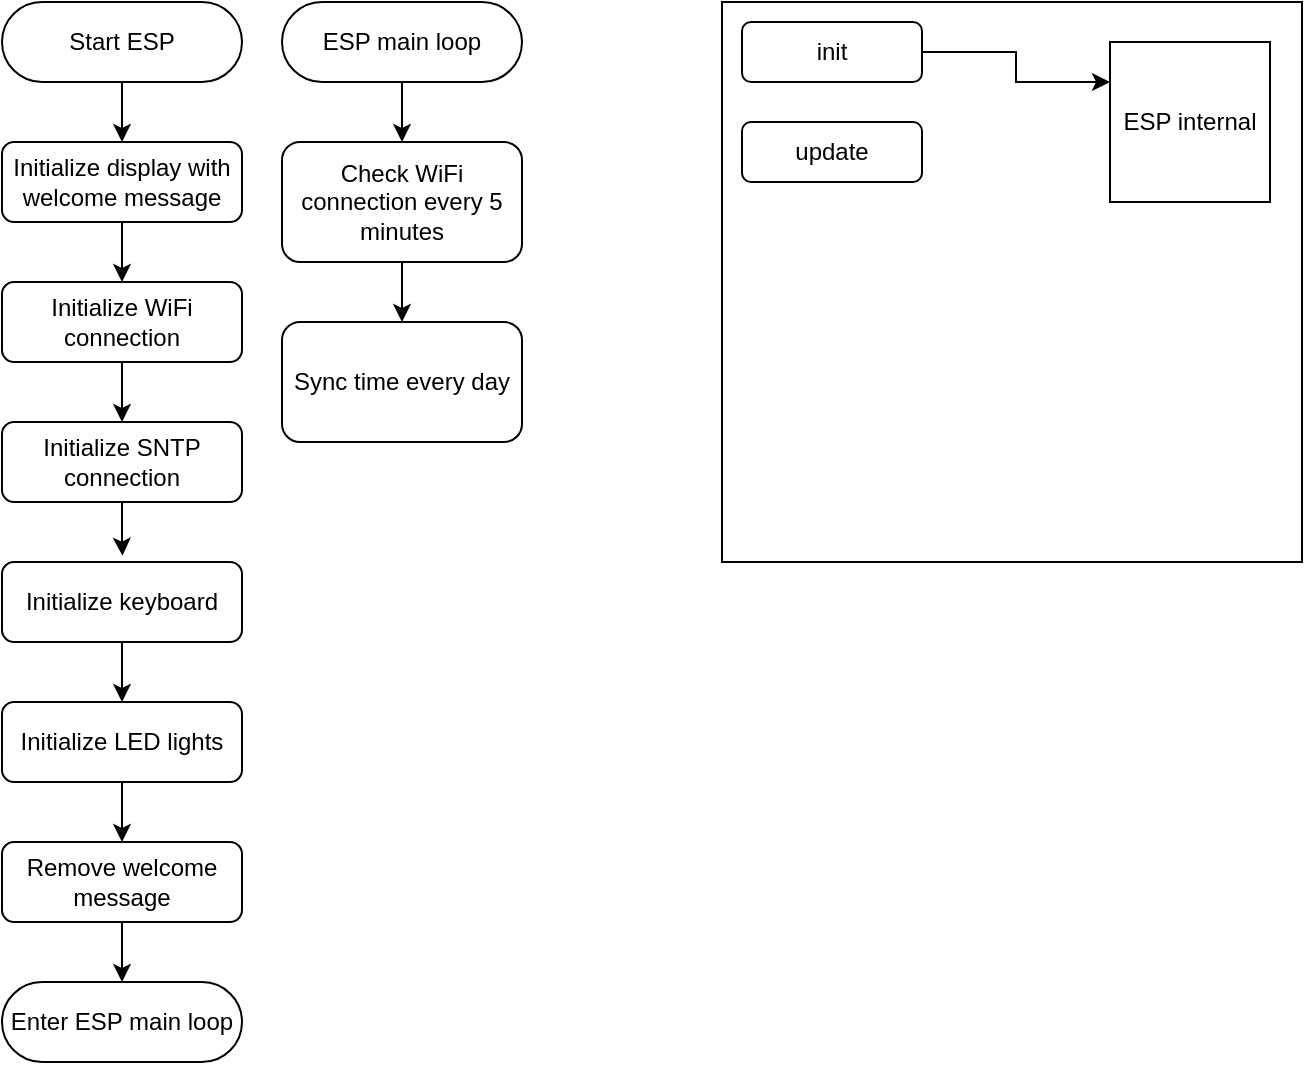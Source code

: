 <mxfile version="24.7.8">
  <diagram id="C5RBs43oDa-KdzZeNtuy" name="Page-1">
    <mxGraphModel dx="1107" dy="758" grid="1" gridSize="10" guides="1" tooltips="1" connect="1" arrows="1" fold="1" page="1" pageScale="1" pageWidth="827" pageHeight="1169" math="0" shadow="0">
      <root>
        <mxCell id="WIyWlLk6GJQsqaUBKTNV-0" />
        <mxCell id="WIyWlLk6GJQsqaUBKTNV-1" parent="WIyWlLk6GJQsqaUBKTNV-0" />
        <mxCell id="xErzYOFWVF3ollnnwEWR-6" style="edgeStyle=orthogonalEdgeStyle;rounded=0;orthogonalLoop=1;jettySize=auto;html=1;entryX=0.5;entryY=0;entryDx=0;entryDy=0;" edge="1" parent="WIyWlLk6GJQsqaUBKTNV-1" source="WIyWlLk6GJQsqaUBKTNV-3" target="xErzYOFWVF3ollnnwEWR-5">
          <mxGeometry relative="1" as="geometry" />
        </mxCell>
        <mxCell id="WIyWlLk6GJQsqaUBKTNV-3" value="Start ESP" style="rounded=1;whiteSpace=wrap;html=1;fontSize=12;glass=0;strokeWidth=1;shadow=0;arcSize=50;" parent="WIyWlLk6GJQsqaUBKTNV-1" vertex="1">
          <mxGeometry x="20" y="20" width="120" height="40" as="geometry" />
        </mxCell>
        <mxCell id="xErzYOFWVF3ollnnwEWR-3" style="edgeStyle=orthogonalEdgeStyle;rounded=0;orthogonalLoop=1;jettySize=auto;html=1;entryX=0.5;entryY=0;entryDx=0;entryDy=0;" edge="1" parent="WIyWlLk6GJQsqaUBKTNV-1" source="WIyWlLk6GJQsqaUBKTNV-7" target="xErzYOFWVF3ollnnwEWR-1">
          <mxGeometry relative="1" as="geometry" />
        </mxCell>
        <mxCell id="WIyWlLk6GJQsqaUBKTNV-7" value="Initialize WiFi connection" style="rounded=1;whiteSpace=wrap;html=1;fontSize=12;glass=0;strokeWidth=1;shadow=0;" parent="WIyWlLk6GJQsqaUBKTNV-1" vertex="1">
          <mxGeometry x="20" y="160" width="120" height="40" as="geometry" />
        </mxCell>
        <mxCell id="xErzYOFWVF3ollnnwEWR-1" value="Initialize SNTP connection" style="rounded=1;whiteSpace=wrap;html=1;fontSize=12;glass=0;strokeWidth=1;shadow=0;" vertex="1" parent="WIyWlLk6GJQsqaUBKTNV-1">
          <mxGeometry x="20" y="230" width="120" height="40" as="geometry" />
        </mxCell>
        <mxCell id="xErzYOFWVF3ollnnwEWR-9" style="edgeStyle=orthogonalEdgeStyle;rounded=0;orthogonalLoop=1;jettySize=auto;html=1;entryX=0.5;entryY=0;entryDx=0;entryDy=0;" edge="1" parent="WIyWlLk6GJQsqaUBKTNV-1" source="xErzYOFWVF3ollnnwEWR-2" target="xErzYOFWVF3ollnnwEWR-8">
          <mxGeometry relative="1" as="geometry" />
        </mxCell>
        <mxCell id="xErzYOFWVF3ollnnwEWR-2" value="Initialize keyboard" style="rounded=1;whiteSpace=wrap;html=1;fontSize=12;glass=0;strokeWidth=1;shadow=0;" vertex="1" parent="WIyWlLk6GJQsqaUBKTNV-1">
          <mxGeometry x="20" y="300" width="120" height="40" as="geometry" />
        </mxCell>
        <mxCell id="xErzYOFWVF3ollnnwEWR-4" style="edgeStyle=orthogonalEdgeStyle;rounded=0;orthogonalLoop=1;jettySize=auto;html=1;entryX=0.502;entryY=-0.079;entryDx=0;entryDy=0;entryPerimeter=0;" edge="1" parent="WIyWlLk6GJQsqaUBKTNV-1" source="xErzYOFWVF3ollnnwEWR-1" target="xErzYOFWVF3ollnnwEWR-2">
          <mxGeometry relative="1" as="geometry" />
        </mxCell>
        <mxCell id="xErzYOFWVF3ollnnwEWR-7" style="edgeStyle=orthogonalEdgeStyle;rounded=0;orthogonalLoop=1;jettySize=auto;html=1;entryX=0.5;entryY=0;entryDx=0;entryDy=0;" edge="1" parent="WIyWlLk6GJQsqaUBKTNV-1" source="xErzYOFWVF3ollnnwEWR-5" target="WIyWlLk6GJQsqaUBKTNV-7">
          <mxGeometry relative="1" as="geometry" />
        </mxCell>
        <mxCell id="xErzYOFWVF3ollnnwEWR-5" value="Initialize display with welcome message" style="rounded=1;whiteSpace=wrap;html=1;fontSize=12;glass=0;strokeWidth=1;shadow=0;" vertex="1" parent="WIyWlLk6GJQsqaUBKTNV-1">
          <mxGeometry x="20" y="90" width="120" height="40" as="geometry" />
        </mxCell>
        <mxCell id="xErzYOFWVF3ollnnwEWR-11" style="edgeStyle=orthogonalEdgeStyle;rounded=0;orthogonalLoop=1;jettySize=auto;html=1;entryX=0.5;entryY=0;entryDx=0;entryDy=0;" edge="1" parent="WIyWlLk6GJQsqaUBKTNV-1" source="xErzYOFWVF3ollnnwEWR-8" target="xErzYOFWVF3ollnnwEWR-10">
          <mxGeometry relative="1" as="geometry" />
        </mxCell>
        <mxCell id="xErzYOFWVF3ollnnwEWR-8" value="Initialize LED lights" style="rounded=1;whiteSpace=wrap;html=1;fontSize=12;glass=0;strokeWidth=1;shadow=0;" vertex="1" parent="WIyWlLk6GJQsqaUBKTNV-1">
          <mxGeometry x="20" y="370" width="120" height="40" as="geometry" />
        </mxCell>
        <mxCell id="xErzYOFWVF3ollnnwEWR-22" style="edgeStyle=orthogonalEdgeStyle;rounded=0;orthogonalLoop=1;jettySize=auto;html=1;" edge="1" parent="WIyWlLk6GJQsqaUBKTNV-1" source="xErzYOFWVF3ollnnwEWR-10" target="xErzYOFWVF3ollnnwEWR-21">
          <mxGeometry relative="1" as="geometry" />
        </mxCell>
        <mxCell id="xErzYOFWVF3ollnnwEWR-10" value="Remove welcome message" style="rounded=1;whiteSpace=wrap;html=1;fontSize=12;glass=0;strokeWidth=1;shadow=0;" vertex="1" parent="WIyWlLk6GJQsqaUBKTNV-1">
          <mxGeometry x="20" y="440" width="120" height="40" as="geometry" />
        </mxCell>
        <mxCell id="xErzYOFWVF3ollnnwEWR-15" value="" style="rounded=0;whiteSpace=wrap;html=1;" vertex="1" parent="WIyWlLk6GJQsqaUBKTNV-1">
          <mxGeometry x="380" y="20" width="290" height="280" as="geometry" />
        </mxCell>
        <mxCell id="xErzYOFWVF3ollnnwEWR-19" style="edgeStyle=orthogonalEdgeStyle;rounded=0;orthogonalLoop=1;jettySize=auto;html=1;entryX=0;entryY=0.25;entryDx=0;entryDy=0;" edge="1" parent="WIyWlLk6GJQsqaUBKTNV-1" source="xErzYOFWVF3ollnnwEWR-16" target="xErzYOFWVF3ollnnwEWR-17">
          <mxGeometry relative="1" as="geometry" />
        </mxCell>
        <mxCell id="xErzYOFWVF3ollnnwEWR-16" value="init" style="rounded=1;whiteSpace=wrap;html=1;fontSize=12;glass=0;strokeWidth=1;shadow=0;" vertex="1" parent="WIyWlLk6GJQsqaUBKTNV-1">
          <mxGeometry x="390" y="30" width="90" height="30" as="geometry" />
        </mxCell>
        <mxCell id="xErzYOFWVF3ollnnwEWR-17" value="ESP internal" style="whiteSpace=wrap;html=1;aspect=fixed;" vertex="1" parent="WIyWlLk6GJQsqaUBKTNV-1">
          <mxGeometry x="574" y="40" width="80" height="80" as="geometry" />
        </mxCell>
        <mxCell id="xErzYOFWVF3ollnnwEWR-20" value="update" style="rounded=1;whiteSpace=wrap;html=1;fontSize=12;glass=0;strokeWidth=1;shadow=0;" vertex="1" parent="WIyWlLk6GJQsqaUBKTNV-1">
          <mxGeometry x="390" y="80" width="90" height="30" as="geometry" />
        </mxCell>
        <mxCell id="xErzYOFWVF3ollnnwEWR-21" value="Enter ESP main loop" style="rounded=1;whiteSpace=wrap;html=1;fontSize=12;glass=0;strokeWidth=1;shadow=0;arcSize=50;" vertex="1" parent="WIyWlLk6GJQsqaUBKTNV-1">
          <mxGeometry x="20" y="510" width="120" height="40" as="geometry" />
        </mxCell>
        <mxCell id="xErzYOFWVF3ollnnwEWR-26" style="edgeStyle=orthogonalEdgeStyle;rounded=0;orthogonalLoop=1;jettySize=auto;html=1;entryX=0.5;entryY=0;entryDx=0;entryDy=0;" edge="1" parent="WIyWlLk6GJQsqaUBKTNV-1" source="xErzYOFWVF3ollnnwEWR-23" target="xErzYOFWVF3ollnnwEWR-24">
          <mxGeometry relative="1" as="geometry" />
        </mxCell>
        <mxCell id="xErzYOFWVF3ollnnwEWR-23" value="ESP main loop" style="rounded=1;whiteSpace=wrap;html=1;fontSize=12;glass=0;strokeWidth=1;shadow=0;arcSize=50;" vertex="1" parent="WIyWlLk6GJQsqaUBKTNV-1">
          <mxGeometry x="160" y="20" width="120" height="40" as="geometry" />
        </mxCell>
        <mxCell id="xErzYOFWVF3ollnnwEWR-27" style="edgeStyle=orthogonalEdgeStyle;rounded=0;orthogonalLoop=1;jettySize=auto;html=1;entryX=0.5;entryY=0;entryDx=0;entryDy=0;" edge="1" parent="WIyWlLk6GJQsqaUBKTNV-1" source="xErzYOFWVF3ollnnwEWR-24" target="xErzYOFWVF3ollnnwEWR-25">
          <mxGeometry relative="1" as="geometry" />
        </mxCell>
        <mxCell id="xErzYOFWVF3ollnnwEWR-24" value="Check WiFi connection every 5 minutes" style="rounded=1;whiteSpace=wrap;html=1;fontSize=12;glass=0;strokeWidth=1;shadow=0;" vertex="1" parent="WIyWlLk6GJQsqaUBKTNV-1">
          <mxGeometry x="160" y="90" width="120" height="60" as="geometry" />
        </mxCell>
        <mxCell id="xErzYOFWVF3ollnnwEWR-25" value="Sync time every day" style="rounded=1;whiteSpace=wrap;html=1;fontSize=12;glass=0;strokeWidth=1;shadow=0;" vertex="1" parent="WIyWlLk6GJQsqaUBKTNV-1">
          <mxGeometry x="160" y="180" width="120" height="60" as="geometry" />
        </mxCell>
      </root>
    </mxGraphModel>
  </diagram>
</mxfile>
